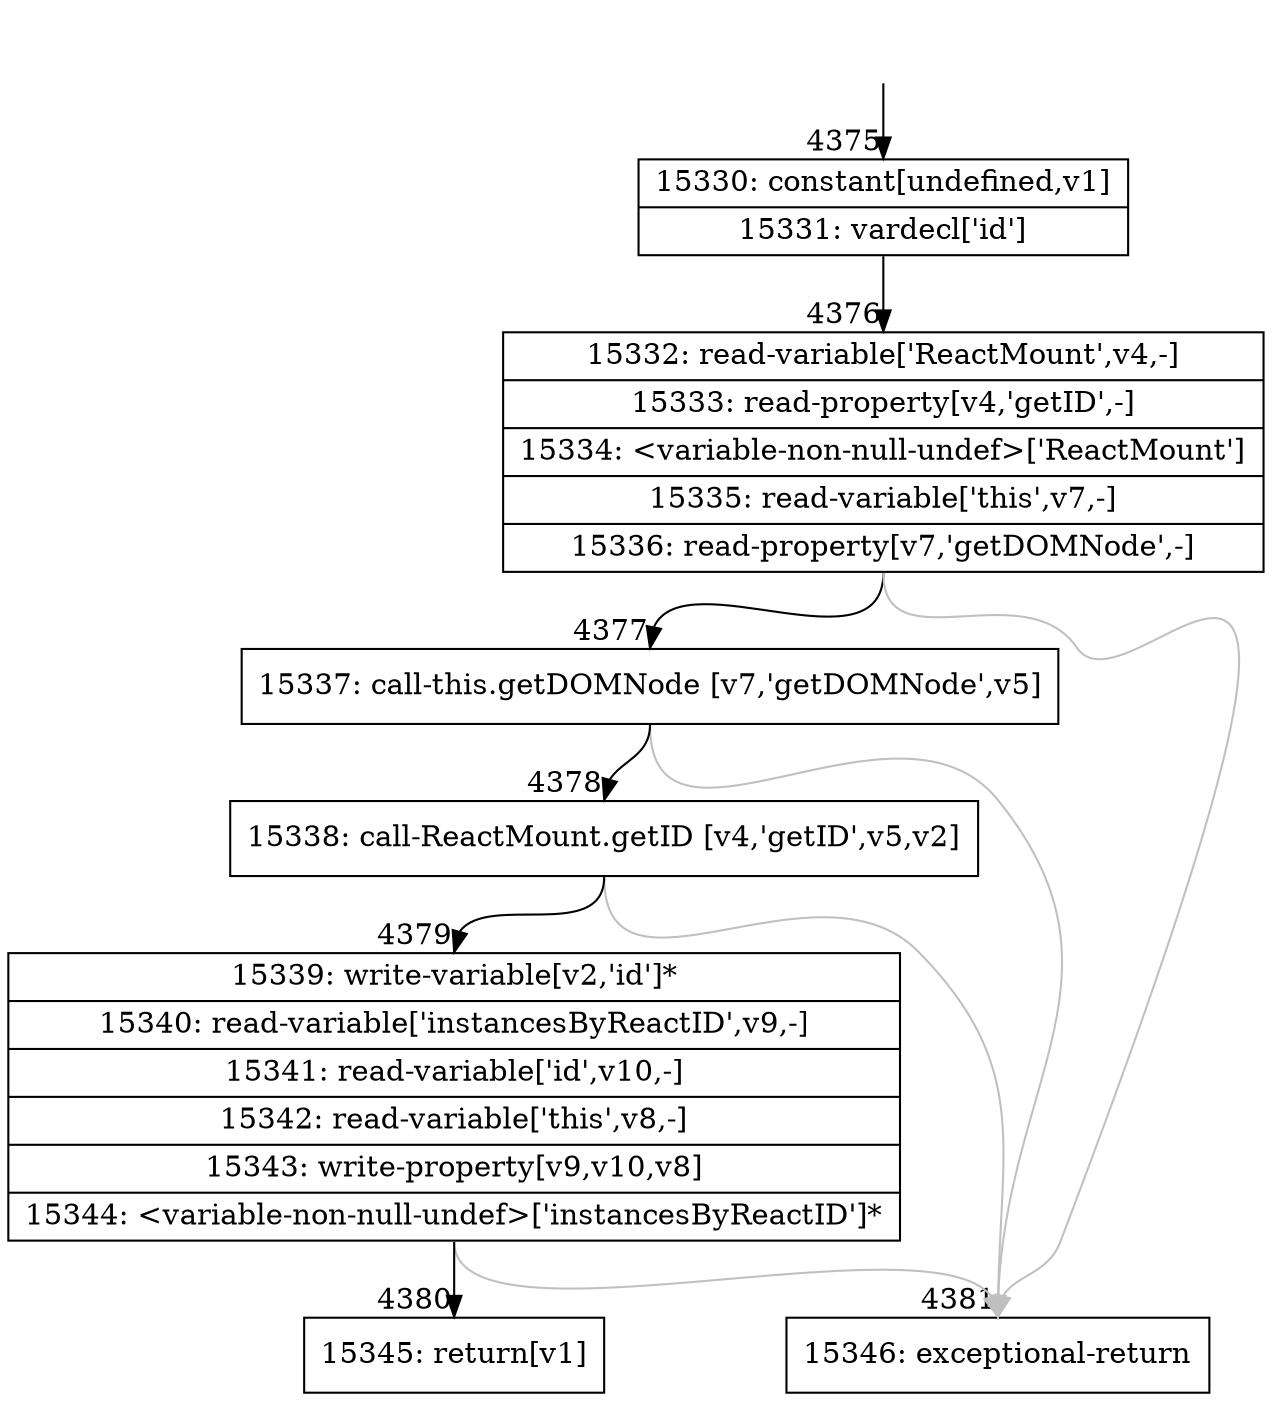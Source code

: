 digraph {
rankdir="TD"
BB_entry299[shape=none,label=""];
BB_entry299 -> BB4375 [tailport=s, headport=n, headlabel="    4375"]
BB4375 [shape=record label="{15330: constant[undefined,v1]|15331: vardecl['id']}" ] 
BB4375 -> BB4376 [tailport=s, headport=n, headlabel="      4376"]
BB4376 [shape=record label="{15332: read-variable['ReactMount',v4,-]|15333: read-property[v4,'getID',-]|15334: \<variable-non-null-undef\>['ReactMount']|15335: read-variable['this',v7,-]|15336: read-property[v7,'getDOMNode',-]}" ] 
BB4376 -> BB4377 [tailport=s, headport=n, headlabel="      4377"]
BB4376 -> BB4381 [tailport=s, headport=n, color=gray, headlabel="      4381"]
BB4377 [shape=record label="{15337: call-this.getDOMNode [v7,'getDOMNode',v5]}" ] 
BB4377 -> BB4378 [tailport=s, headport=n, headlabel="      4378"]
BB4377 -> BB4381 [tailport=s, headport=n, color=gray]
BB4378 [shape=record label="{15338: call-ReactMount.getID [v4,'getID',v5,v2]}" ] 
BB4378 -> BB4379 [tailport=s, headport=n, headlabel="      4379"]
BB4378 -> BB4381 [tailport=s, headport=n, color=gray]
BB4379 [shape=record label="{15339: write-variable[v2,'id']*|15340: read-variable['instancesByReactID',v9,-]|15341: read-variable['id',v10,-]|15342: read-variable['this',v8,-]|15343: write-property[v9,v10,v8]|15344: \<variable-non-null-undef\>['instancesByReactID']*}" ] 
BB4379 -> BB4380 [tailport=s, headport=n, headlabel="      4380"]
BB4379 -> BB4381 [tailport=s, headport=n, color=gray]
BB4380 [shape=record label="{15345: return[v1]}" ] 
BB4381 [shape=record label="{15346: exceptional-return}" ] 
//#$~ 8313
}
